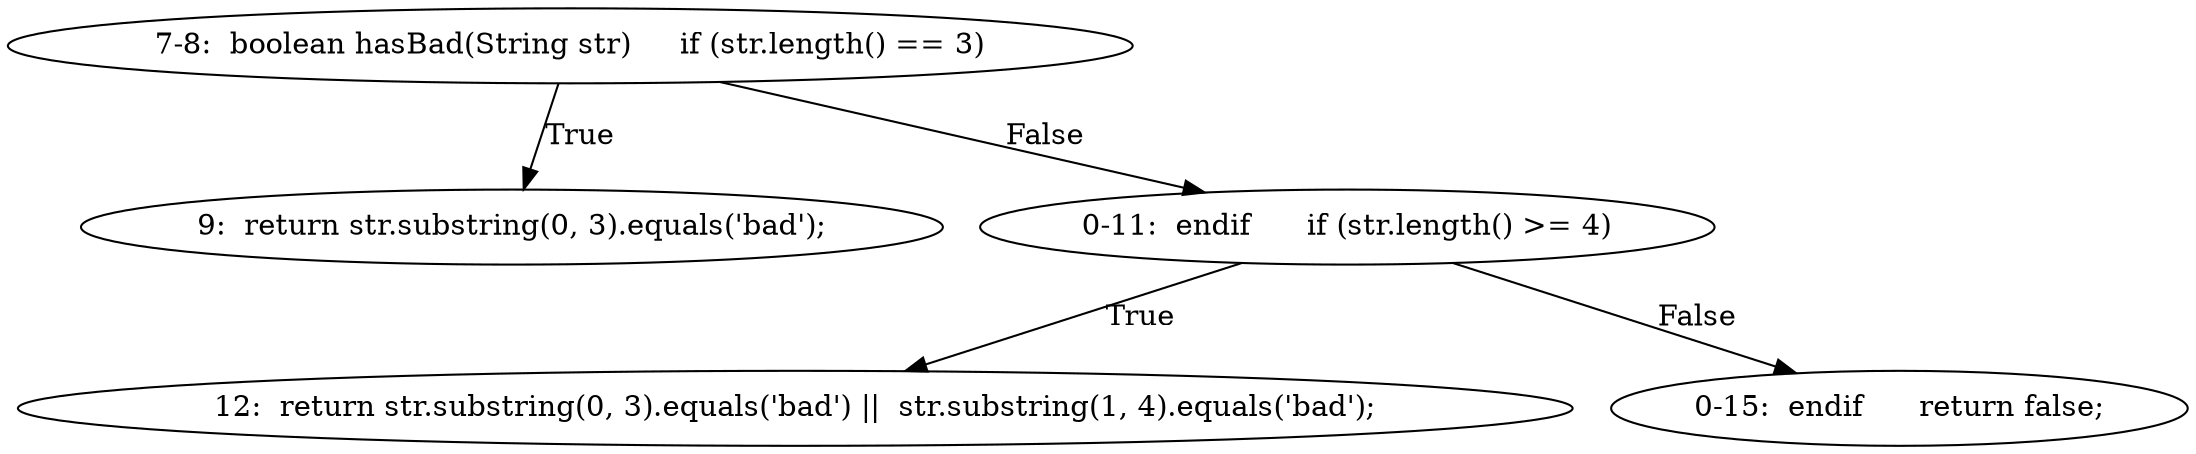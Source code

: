 digraph result_test { 
// graph-vertices
  a1  [label="7-8:  boolean hasBad(String str)	if (str.length() == 3)"]; 
  2  [label="9:  return str.substring(0, 3).equals('bad');"]; 
  a2  [label="0-11:  endif	if (str.length() >= 4)"]; 
  5  [label="12:  return str.substring(0, 3).equals('bad') ||  str.substring(1, 4).equals('bad');"]; 
  a3  [label="0-15:  endif	return false;"]; 
// graph-edges
  a1 -> 2  [label="True"]; 
  a1 -> a2  [label="False"]; 
  a2 -> 5  [label="True"]; 
  a2 -> a3  [label="False"]; 
}